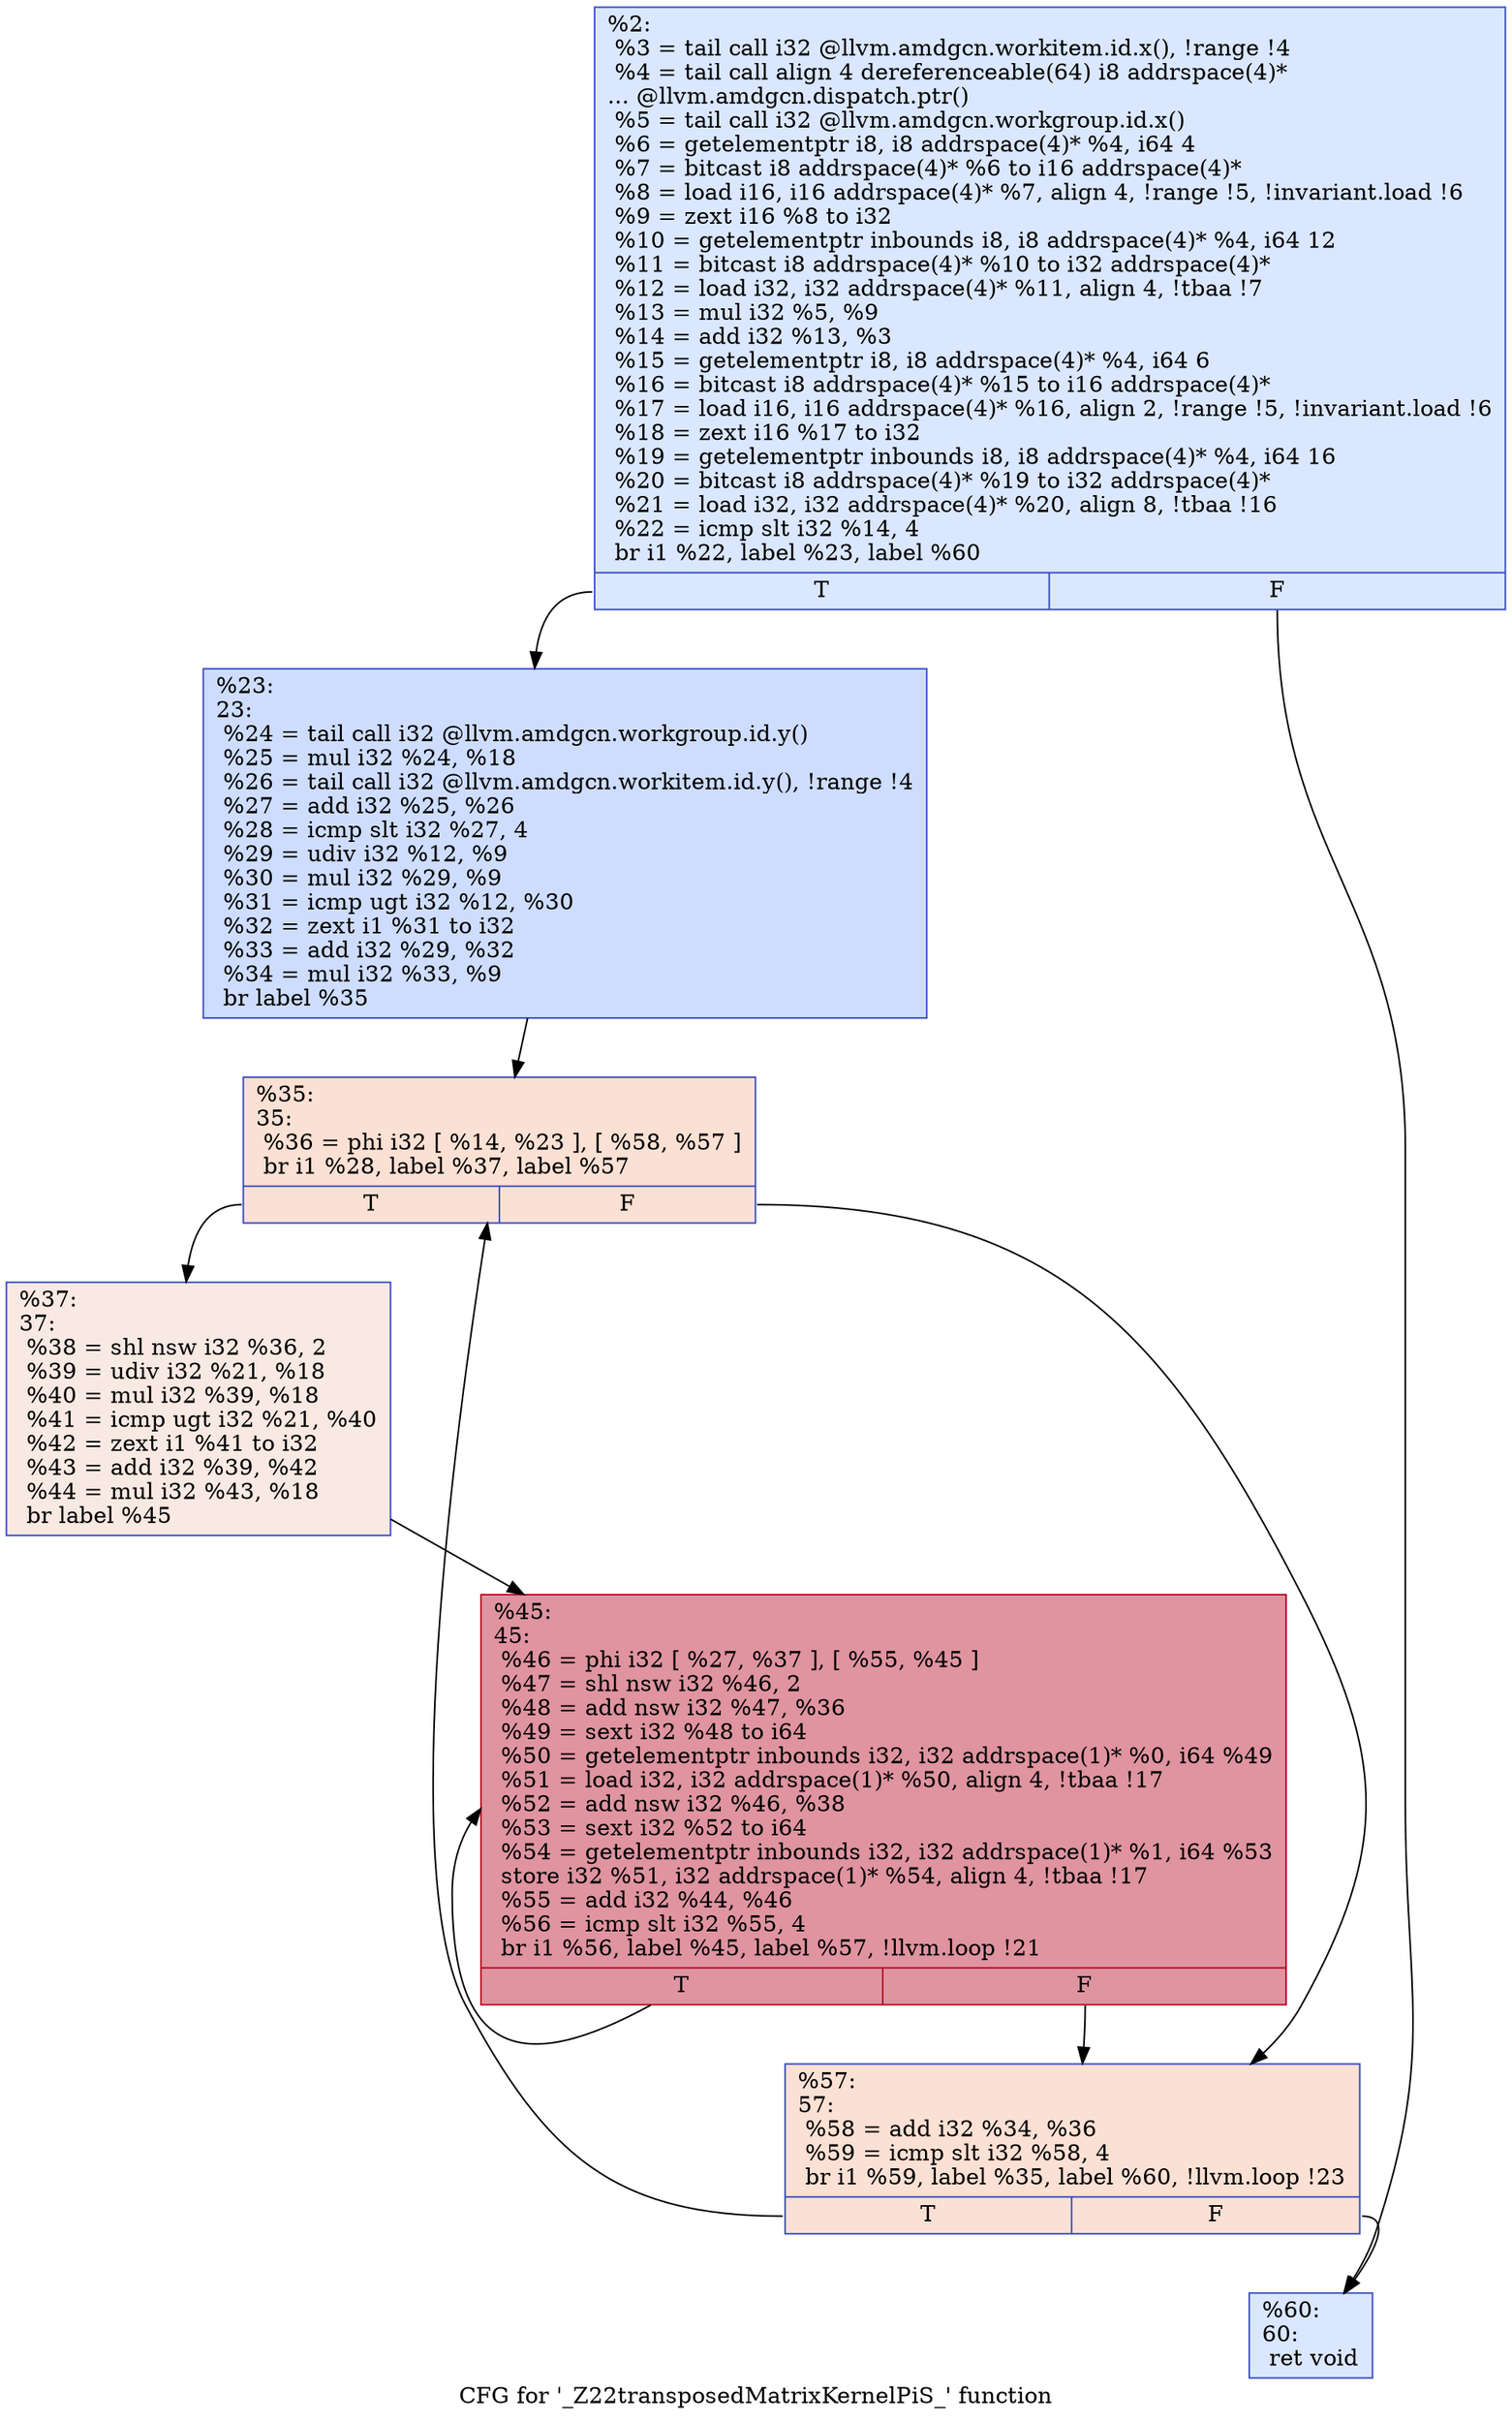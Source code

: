 digraph "CFG for '_Z22transposedMatrixKernelPiS_' function" {
	label="CFG for '_Z22transposedMatrixKernelPiS_' function";

	Node0x57e7a30 [shape=record,color="#3d50c3ff", style=filled, fillcolor="#abc8fd70",label="{%2:\l  %3 = tail call i32 @llvm.amdgcn.workitem.id.x(), !range !4\l  %4 = tail call align 4 dereferenceable(64) i8 addrspace(4)*\l... @llvm.amdgcn.dispatch.ptr()\l  %5 = tail call i32 @llvm.amdgcn.workgroup.id.x()\l  %6 = getelementptr i8, i8 addrspace(4)* %4, i64 4\l  %7 = bitcast i8 addrspace(4)* %6 to i16 addrspace(4)*\l  %8 = load i16, i16 addrspace(4)* %7, align 4, !range !5, !invariant.load !6\l  %9 = zext i16 %8 to i32\l  %10 = getelementptr inbounds i8, i8 addrspace(4)* %4, i64 12\l  %11 = bitcast i8 addrspace(4)* %10 to i32 addrspace(4)*\l  %12 = load i32, i32 addrspace(4)* %11, align 4, !tbaa !7\l  %13 = mul i32 %5, %9\l  %14 = add i32 %13, %3\l  %15 = getelementptr i8, i8 addrspace(4)* %4, i64 6\l  %16 = bitcast i8 addrspace(4)* %15 to i16 addrspace(4)*\l  %17 = load i16, i16 addrspace(4)* %16, align 2, !range !5, !invariant.load !6\l  %18 = zext i16 %17 to i32\l  %19 = getelementptr inbounds i8, i8 addrspace(4)* %4, i64 16\l  %20 = bitcast i8 addrspace(4)* %19 to i32 addrspace(4)*\l  %21 = load i32, i32 addrspace(4)* %20, align 8, !tbaa !16\l  %22 = icmp slt i32 %14, 4\l  br i1 %22, label %23, label %60\l|{<s0>T|<s1>F}}"];
	Node0x57e7a30:s0 -> Node0x57eae60;
	Node0x57e7a30:s1 -> Node0x57eaef0;
	Node0x57eae60 [shape=record,color="#3d50c3ff", style=filled, fillcolor="#8fb1fe70",label="{%23:\l23:                                               \l  %24 = tail call i32 @llvm.amdgcn.workgroup.id.y()\l  %25 = mul i32 %24, %18\l  %26 = tail call i32 @llvm.amdgcn.workitem.id.y(), !range !4\l  %27 = add i32 %25, %26\l  %28 = icmp slt i32 %27, 4\l  %29 = udiv i32 %12, %9\l  %30 = mul i32 %29, %9\l  %31 = icmp ugt i32 %12, %30\l  %32 = zext i1 %31 to i32\l  %33 = add i32 %29, %32\l  %34 = mul i32 %33, %9\l  br label %35\l}"];
	Node0x57eae60 -> Node0x57e9da0;
	Node0x57e9da0 [shape=record,color="#3d50c3ff", style=filled, fillcolor="#f7b99e70",label="{%35:\l35:                                               \l  %36 = phi i32 [ %14, %23 ], [ %58, %57 ]\l  br i1 %28, label %37, label %57\l|{<s0>T|<s1>F}}"];
	Node0x57e9da0:s0 -> Node0x57ec280;
	Node0x57e9da0:s1 -> Node0x57ec140;
	Node0x57ec280 [shape=record,color="#3d50c3ff", style=filled, fillcolor="#efcebd70",label="{%37:\l37:                                               \l  %38 = shl nsw i32 %36, 2\l  %39 = udiv i32 %21, %18\l  %40 = mul i32 %39, %18\l  %41 = icmp ugt i32 %21, %40\l  %42 = zext i1 %41 to i32\l  %43 = add i32 %39, %42\l  %44 = mul i32 %43, %18\l  br label %45\l}"];
	Node0x57ec280 -> Node0x57ec7c0;
	Node0x57ec7c0 [shape=record,color="#b70d28ff", style=filled, fillcolor="#b70d2870",label="{%45:\l45:                                               \l  %46 = phi i32 [ %27, %37 ], [ %55, %45 ]\l  %47 = shl nsw i32 %46, 2\l  %48 = add nsw i32 %47, %36\l  %49 = sext i32 %48 to i64\l  %50 = getelementptr inbounds i32, i32 addrspace(1)* %0, i64 %49\l  %51 = load i32, i32 addrspace(1)* %50, align 4, !tbaa !17\l  %52 = add nsw i32 %46, %38\l  %53 = sext i32 %52 to i64\l  %54 = getelementptr inbounds i32, i32 addrspace(1)* %1, i64 %53\l  store i32 %51, i32 addrspace(1)* %54, align 4, !tbaa !17\l  %55 = add i32 %44, %46\l  %56 = icmp slt i32 %55, 4\l  br i1 %56, label %45, label %57, !llvm.loop !21\l|{<s0>T|<s1>F}}"];
	Node0x57ec7c0:s0 -> Node0x57ec7c0;
	Node0x57ec7c0:s1 -> Node0x57ec140;
	Node0x57ec140 [shape=record,color="#3d50c3ff", style=filled, fillcolor="#f7b99e70",label="{%57:\l57:                                               \l  %58 = add i32 %34, %36\l  %59 = icmp slt i32 %58, 4\l  br i1 %59, label %35, label %60, !llvm.loop !23\l|{<s0>T|<s1>F}}"];
	Node0x57ec140:s0 -> Node0x57e9da0;
	Node0x57ec140:s1 -> Node0x57eaef0;
	Node0x57eaef0 [shape=record,color="#3d50c3ff", style=filled, fillcolor="#abc8fd70",label="{%60:\l60:                                               \l  ret void\l}"];
}
